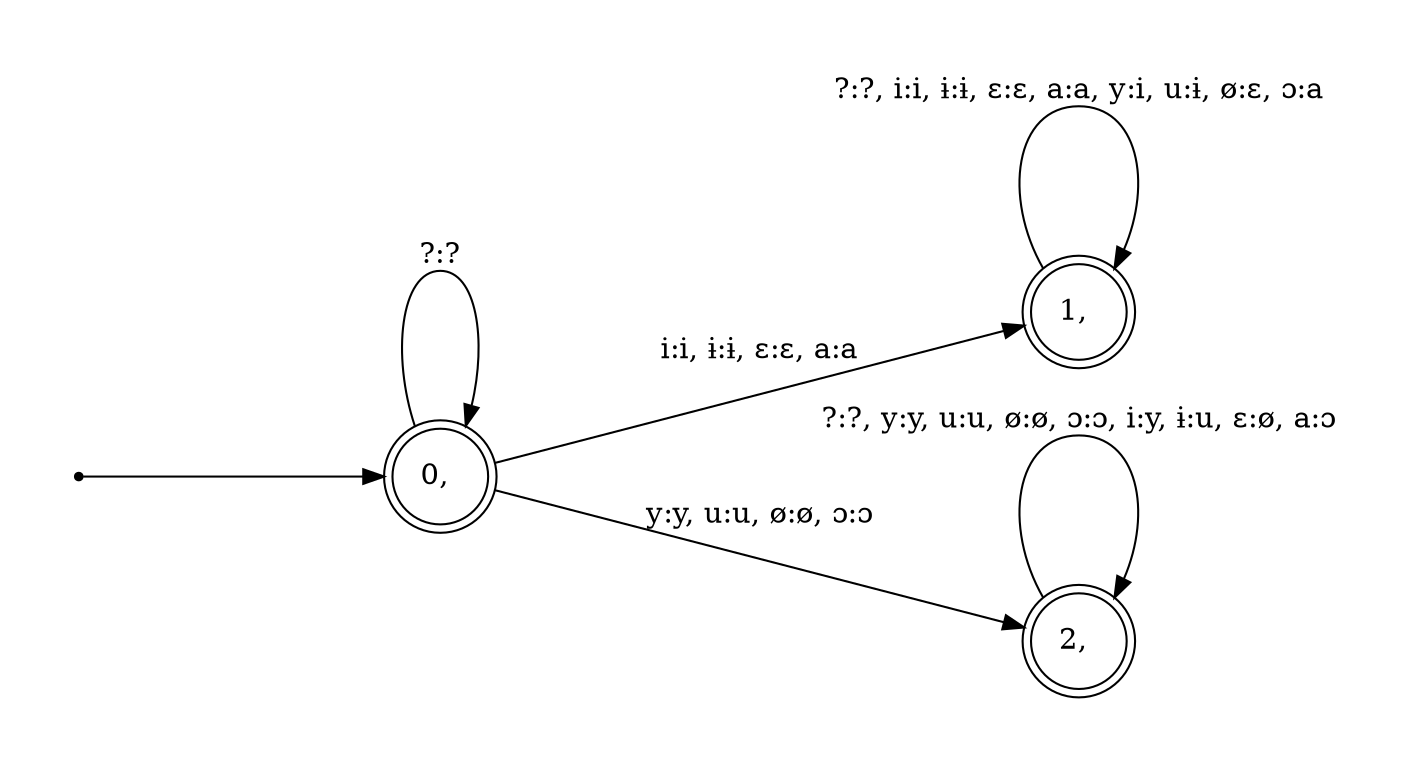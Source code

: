 digraph fst {
	graph [pad="0.5", nodesep="1", ranksep="2"];
	rankdir=LR;
	size="10,10";
	node [shape = point]; start;
	node [shape = doublecircle];
		"0, ";
		"1, ";
		"2, ";

	"0, " ->	"0, " [ label = "?:?" ];
	"1, " ->	"1, " [ label = "?:?, i:i, ɨ:ɨ, ɛ:ɛ, a:a, y:i, u:ɨ, ø:ɛ, ɔ:a" ];
	"2, " ->	"2, " [ label = "?:?, y:y, u:u, ø:ø, ɔ:ɔ, i:y, ɨ:u, ɛ:ø, a:ɔ" ];
	"0, " ->	"1, " [ label = "i:i, ɨ:ɨ, ɛ:ɛ, a:a" ];
	"0, " ->	"2, " [ label = "y:y, u:u, ø:ø, ɔ:ɔ" ];
	start -> "0, ";
}